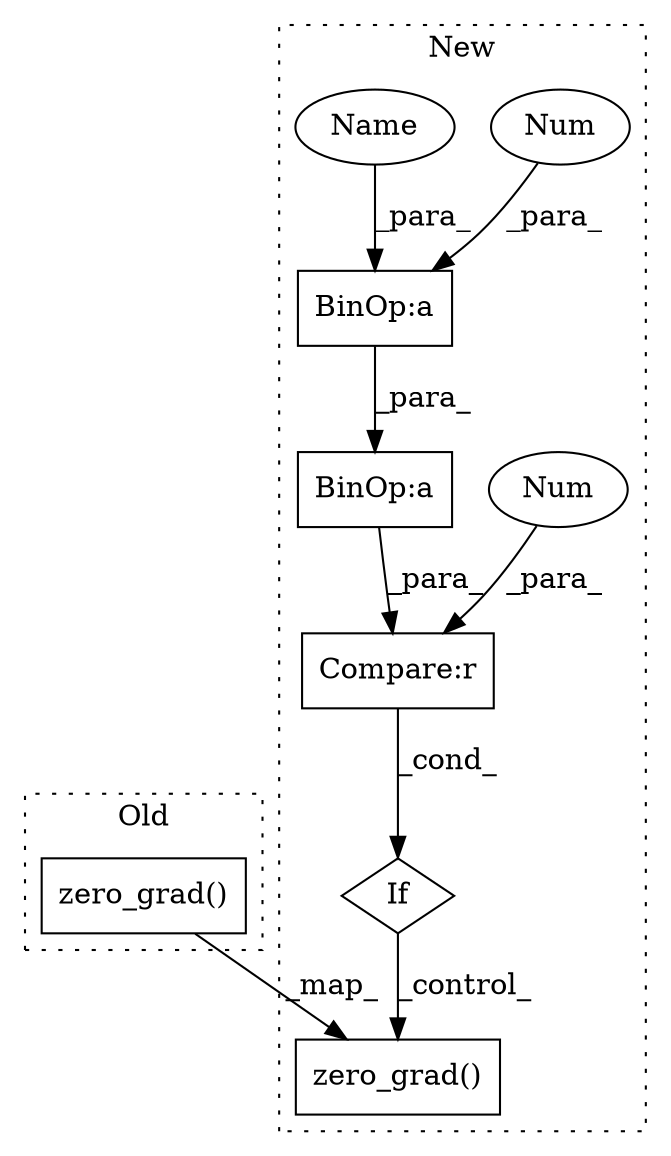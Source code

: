 digraph G {
subgraph cluster0 {
1 [label="zero_grad()" a="75" s="4870" l="26" shape="box"];
label = "Old";
style="dotted";
}
subgraph cluster1 {
2 [label="zero_grad()" a="75" s="3046" l="26" shape="box"];
3 [label="If" a="96" s="2943" l="3" shape="diamond"];
4 [label="Compare:r" a="40" s="2946" l="44" shape="box"];
5 [label="Num" a="76" s="2989" l="1" shape="ellipse"];
6 [label="BinOp:a" a="82" s="2959" l="3" shape="box"];
7 [label="BinOp:a" a="82" s="2956" l="1" shape="box"];
8 [label="Num" a="76" s="2957" l="1" shape="ellipse"];
9 [label="Name" a="87" s="2947" l="9" shape="ellipse"];
label = "New";
style="dotted";
}
1 -> 2 [label="_map_"];
3 -> 2 [label="_control_"];
4 -> 3 [label="_cond_"];
5 -> 4 [label="_para_"];
6 -> 4 [label="_para_"];
7 -> 6 [label="_para_"];
8 -> 7 [label="_para_"];
9 -> 7 [label="_para_"];
}